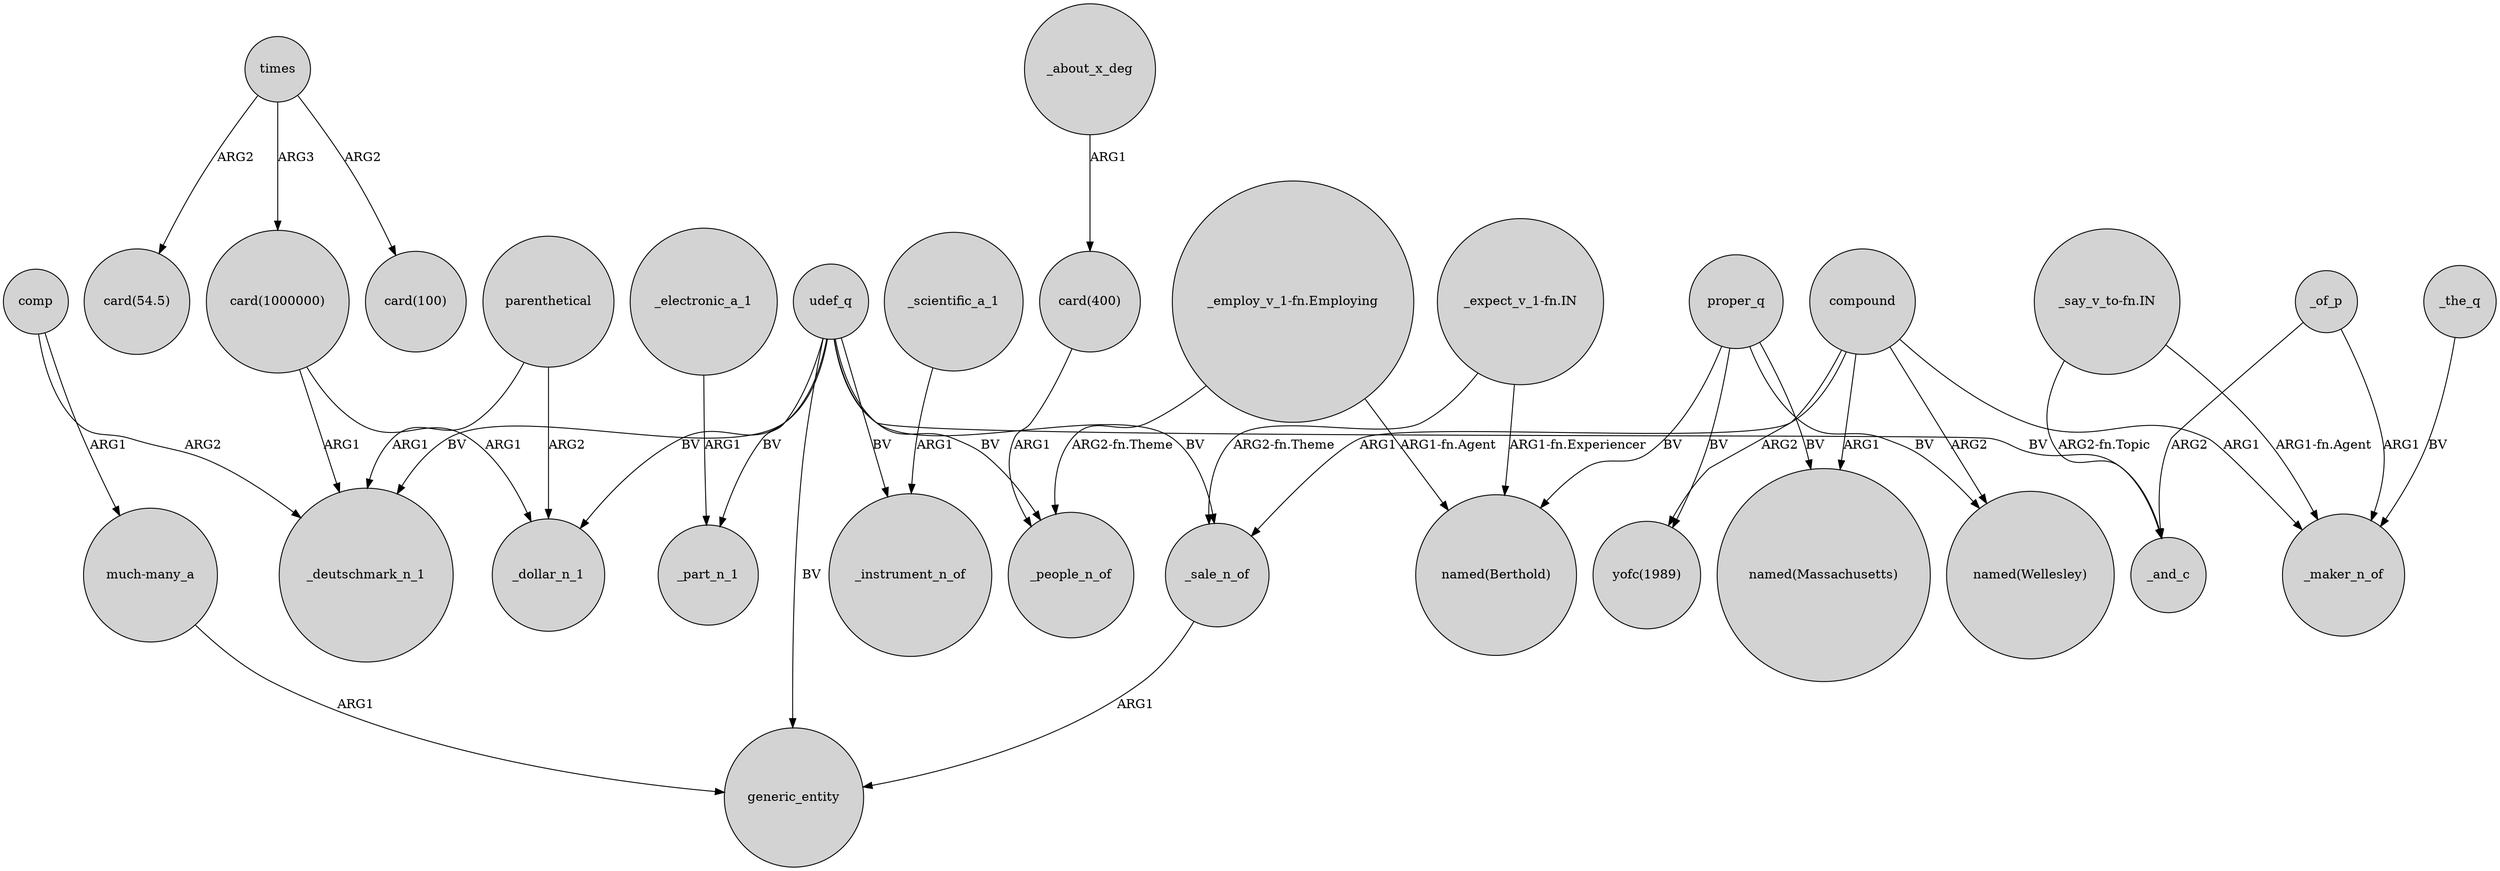 digraph {
	node [shape=circle style=filled]
	"card(1000000)" -> _dollar_n_1 [label=ARG1]
	times -> "card(54.5)" [label=ARG2]
	"card(1000000)" -> _deutschmark_n_1 [label=ARG1]
	proper_q -> "named(Berthold)" [label=BV]
	udef_q -> generic_entity [label=BV]
	proper_q -> "named(Wellesley)" [label=BV]
	times -> "card(100)" [label=ARG2]
	"_employ_v_1-fn.Employing" -> "named(Berthold)" [label="ARG1-fn.Agent"]
	comp -> _deutschmark_n_1 [label=ARG2]
	"much-many_a" -> generic_entity [label=ARG1]
	_of_p -> _and_c [label=ARG2]
	_about_x_deg -> "card(400)" [label=ARG1]
	compound -> _maker_n_of [label=ARG1]
	udef_q -> _instrument_n_of [label=BV]
	_of_p -> _maker_n_of [label=ARG1]
	"_employ_v_1-fn.Employing" -> _people_n_of [label="ARG2-fn.Theme"]
	_the_q -> _maker_n_of [label=BV]
	_sale_n_of -> generic_entity [label=ARG1]
	"_expect_v_1-fn.IN" -> _sale_n_of [label="ARG2-fn.Theme"]
	proper_q -> "yofc(1989)" [label=BV]
	compound -> "named(Wellesley)" [label=ARG2]
	"_expect_v_1-fn.IN" -> "named(Berthold)" [label="ARG1-fn.Experiencer"]
	udef_q -> _people_n_of [label=BV]
	comp -> "much-many_a" [label=ARG1]
	times -> "card(1000000)" [label=ARG3]
	parenthetical -> _deutschmark_n_1 [label=ARG1]
	"_say_v_to-fn.IN" -> _and_c [label="ARG2-fn.Topic"]
	udef_q -> _sale_n_of [label=BV]
	udef_q -> _part_n_1 [label=BV]
	proper_q -> "named(Massachusetts)" [label=BV]
	_electronic_a_1 -> _part_n_1 [label=ARG1]
	"_say_v_to-fn.IN" -> _maker_n_of [label="ARG1-fn.Agent"]
	udef_q -> _deutschmark_n_1 [label=BV]
	_scientific_a_1 -> _instrument_n_of [label=ARG1]
	compound -> "named(Massachusetts)" [label=ARG1]
	compound -> "yofc(1989)" [label=ARG2]
	udef_q -> _and_c [label=BV]
	"card(400)" -> _people_n_of [label=ARG1]
	parenthetical -> _dollar_n_1 [label=ARG2]
	compound -> _sale_n_of [label=ARG1]
	udef_q -> _dollar_n_1 [label=BV]
}
